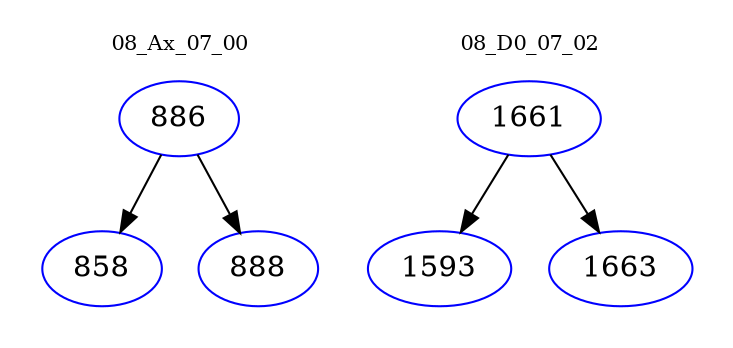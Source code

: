 digraph{
subgraph cluster_0 {
color = white
label = "08_Ax_07_00";
fontsize=10;
T0_886 [label="886", color="blue"]
T0_886 -> T0_858 [color="black"]
T0_858 [label="858", color="blue"]
T0_886 -> T0_888 [color="black"]
T0_888 [label="888", color="blue"]
}
subgraph cluster_1 {
color = white
label = "08_D0_07_02";
fontsize=10;
T1_1661 [label="1661", color="blue"]
T1_1661 -> T1_1593 [color="black"]
T1_1593 [label="1593", color="blue"]
T1_1661 -> T1_1663 [color="black"]
T1_1663 [label="1663", color="blue"]
}
}
